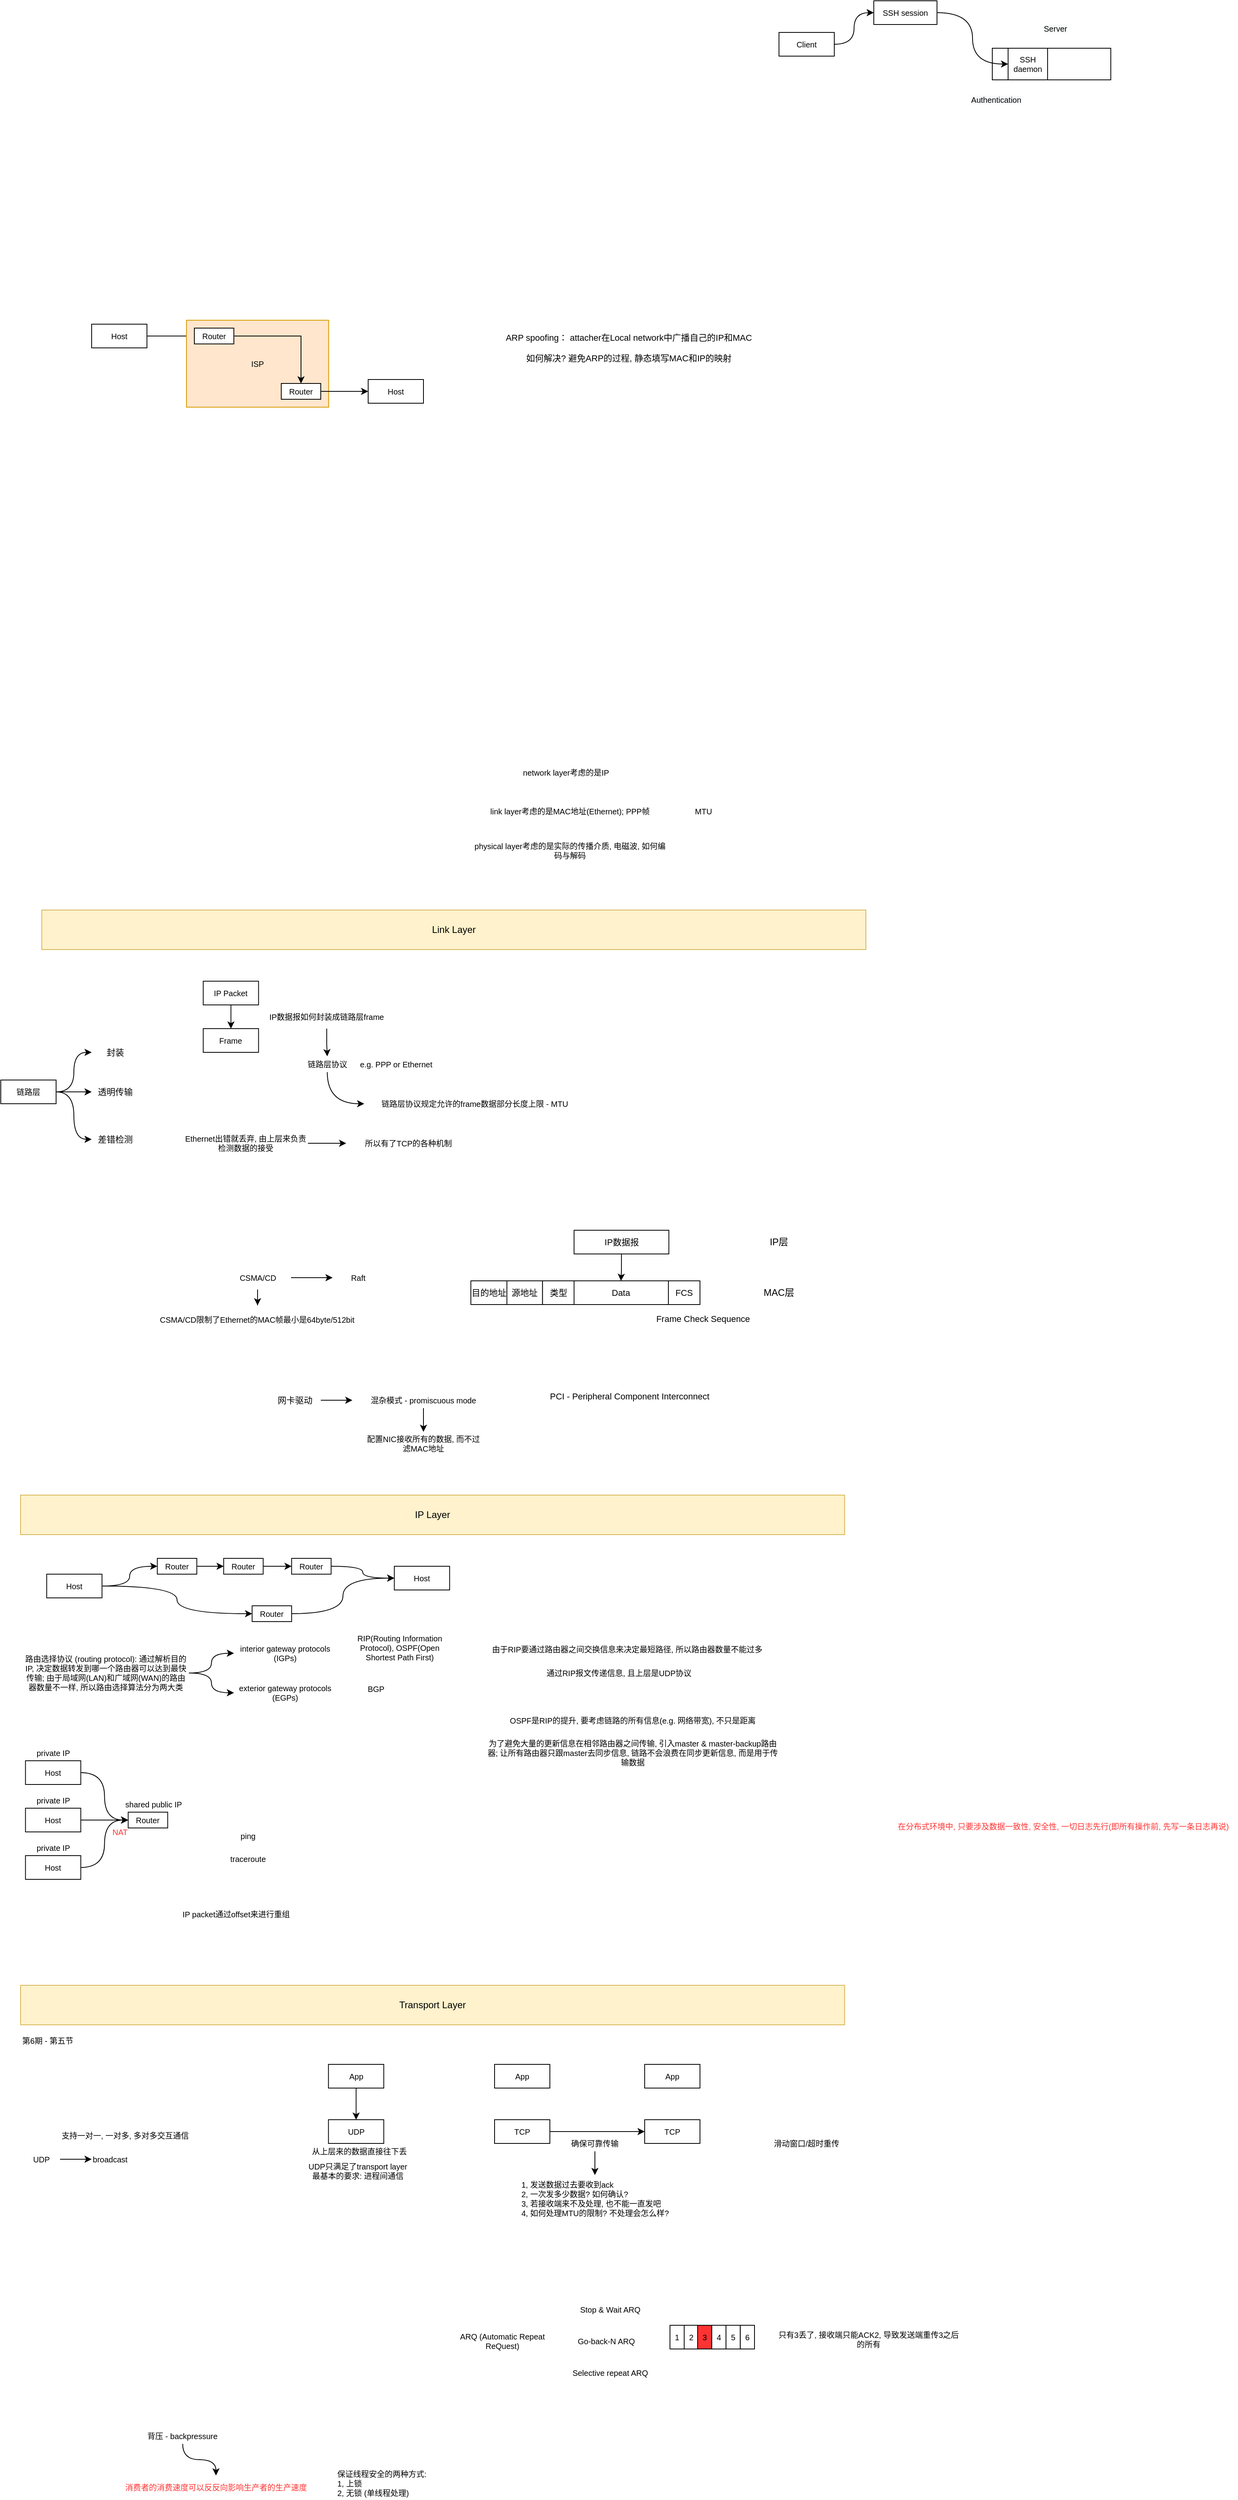 <mxfile version="21.6.6" type="github">
  <diagram id="lOl-ZhYQnWzm9-qVgaAJ" name="Page-1">
    <mxGraphModel dx="925" dy="494" grid="1" gridSize="10" guides="1" tooltips="1" connect="1" arrows="1" fold="1" page="1" pageScale="1" pageWidth="827" pageHeight="1169" math="0" shadow="0">
      <root>
        <mxCell id="0" />
        <mxCell id="1" parent="0" />
        <mxCell id="wnXFvV-Xrk-nOBf85rZt-2" value="" style="rounded=0;whiteSpace=wrap;html=1;fontSize=10;" parent="1" vertex="1">
          <mxGeometry x="1310" y="150" width="150" height="40" as="geometry" />
        </mxCell>
        <mxCell id="wnXFvV-Xrk-nOBf85rZt-6" value="SSH daemon" style="rounded=0;whiteSpace=wrap;html=1;fontSize=10;" parent="1" vertex="1">
          <mxGeometry x="1330" y="150" width="50" height="40" as="geometry" />
        </mxCell>
        <mxCell id="wnXFvV-Xrk-nOBf85rZt-5" style="edgeStyle=orthogonalEdgeStyle;curved=1;rounded=0;orthogonalLoop=1;jettySize=auto;html=1;entryX=0;entryY=0.5;entryDx=0;entryDy=0;fontSize=10;" parent="1" source="wnXFvV-Xrk-nOBf85rZt-1" target="wnXFvV-Xrk-nOBf85rZt-6" edge="1">
          <mxGeometry relative="1" as="geometry" />
        </mxCell>
        <mxCell id="wnXFvV-Xrk-nOBf85rZt-1" value="SSH session" style="rounded=0;whiteSpace=wrap;html=1;fontSize=10;" parent="1" vertex="1">
          <mxGeometry x="1160" y="90" width="80" height="30" as="geometry" />
        </mxCell>
        <mxCell id="wnXFvV-Xrk-nOBf85rZt-4" style="edgeStyle=orthogonalEdgeStyle;rounded=0;orthogonalLoop=1;jettySize=auto;html=1;entryX=0;entryY=0.5;entryDx=0;entryDy=0;curved=1;fontSize=10;" parent="1" source="wnXFvV-Xrk-nOBf85rZt-3" target="wnXFvV-Xrk-nOBf85rZt-1" edge="1">
          <mxGeometry relative="1" as="geometry" />
        </mxCell>
        <mxCell id="wnXFvV-Xrk-nOBf85rZt-3" value="Client" style="rounded=0;whiteSpace=wrap;html=1;fontSize=10;" parent="1" vertex="1">
          <mxGeometry x="1040" y="130" width="70" height="30" as="geometry" />
        </mxCell>
        <mxCell id="wnXFvV-Xrk-nOBf85rZt-7" value="&lt;meta charset=&quot;utf-8&quot; style=&quot;font-size: 10px;&quot;&gt;&lt;span style=&quot;color: rgb(0, 0, 0); font-family: Helvetica; font-size: 10px; font-style: normal; font-variant-ligatures: normal; font-variant-caps: normal; font-weight: 400; letter-spacing: normal; orphans: 2; text-align: center; text-indent: 0px; text-transform: none; widows: 2; word-spacing: 0px; -webkit-text-stroke-width: 0px; background-color: rgb(248, 249, 250); text-decoration-thickness: initial; text-decoration-style: initial; text-decoration-color: initial; float: none; display: inline !important;&quot;&gt;Server&lt;/span&gt;" style="text;html=1;strokeColor=none;fillColor=none;align=center;verticalAlign=middle;whiteSpace=wrap;rounded=0;fontSize=10;" parent="1" vertex="1">
          <mxGeometry x="1360" y="110" width="60" height="30" as="geometry" />
        </mxCell>
        <mxCell id="wnXFvV-Xrk-nOBf85rZt-10" value="&lt;span style=&quot;color: rgb(0, 0, 0); font-family: Helvetica; font-size: 10px; font-style: normal; font-variant-ligatures: normal; font-variant-caps: normal; font-weight: 400; letter-spacing: normal; orphans: 2; text-align: center; text-indent: 0px; text-transform: none; widows: 2; word-spacing: 0px; -webkit-text-stroke-width: 0px; background-color: rgb(248, 249, 250); text-decoration-thickness: initial; text-decoration-style: initial; text-decoration-color: initial; float: none; display: inline !important;&quot;&gt;Authentication&lt;/span&gt;" style="text;html=1;strokeColor=none;fillColor=none;align=center;verticalAlign=middle;whiteSpace=wrap;rounded=0;fontSize=10;" parent="1" vertex="1">
          <mxGeometry x="1260" y="200" width="110" height="30" as="geometry" />
        </mxCell>
        <mxCell id="41zxChAVSLW4Dl63zJSh-7" style="edgeStyle=orthogonalEdgeStyle;rounded=0;orthogonalLoop=1;jettySize=auto;html=1;entryX=0;entryY=0.5;entryDx=0;entryDy=0;" parent="1" source="41zxChAVSLW4Dl63zJSh-1" target="41zxChAVSLW4Dl63zJSh-3" edge="1">
          <mxGeometry relative="1" as="geometry" />
        </mxCell>
        <mxCell id="41zxChAVSLW4Dl63zJSh-1" value="Host" style="rounded=0;whiteSpace=wrap;html=1;fontSize=10;" parent="1" vertex="1">
          <mxGeometry x="170" y="499" width="70" height="30" as="geometry" />
        </mxCell>
        <mxCell id="41zxChAVSLW4Dl63zJSh-2" value="ISP" style="rounded=0;whiteSpace=wrap;html=1;fontSize=10;fillColor=#ffe6cc;strokeColor=#d79b00;" parent="1" vertex="1">
          <mxGeometry x="290" y="494" width="180" height="110" as="geometry" />
        </mxCell>
        <mxCell id="41zxChAVSLW4Dl63zJSh-6" style="edgeStyle=orthogonalEdgeStyle;rounded=0;orthogonalLoop=1;jettySize=auto;html=1;entryX=0.5;entryY=0;entryDx=0;entryDy=0;" parent="1" source="41zxChAVSLW4Dl63zJSh-3" target="41zxChAVSLW4Dl63zJSh-4" edge="1">
          <mxGeometry relative="1" as="geometry" />
        </mxCell>
        <mxCell id="41zxChAVSLW4Dl63zJSh-3" value="Router" style="rounded=0;whiteSpace=wrap;html=1;fontSize=10;" parent="1" vertex="1">
          <mxGeometry x="300" y="504" width="50" height="20" as="geometry" />
        </mxCell>
        <mxCell id="41zxChAVSLW4Dl63zJSh-10" value="" style="edgeStyle=orthogonalEdgeStyle;rounded=0;orthogonalLoop=1;jettySize=auto;html=1;" parent="1" source="41zxChAVSLW4Dl63zJSh-4" target="41zxChAVSLW4Dl63zJSh-8" edge="1">
          <mxGeometry relative="1" as="geometry" />
        </mxCell>
        <mxCell id="41zxChAVSLW4Dl63zJSh-4" value="Router" style="rounded=0;whiteSpace=wrap;html=1;fontSize=10;" parent="1" vertex="1">
          <mxGeometry x="410" y="574" width="50" height="20" as="geometry" />
        </mxCell>
        <mxCell id="41zxChAVSLW4Dl63zJSh-8" value="Host" style="rounded=0;whiteSpace=wrap;html=1;fontSize=10;" parent="1" vertex="1">
          <mxGeometry x="520" y="569" width="70" height="30" as="geometry" />
        </mxCell>
        <mxCell id="EXS46r-TFBb_ld1rwyYY-8" value="" style="edgeStyle=orthogonalEdgeStyle;rounded=0;orthogonalLoop=1;jettySize=auto;html=1;" parent="1" source="EXS46r-TFBb_ld1rwyYY-1" target="EXS46r-TFBb_ld1rwyYY-2" edge="1">
          <mxGeometry relative="1" as="geometry" />
        </mxCell>
        <mxCell id="EXS46r-TFBb_ld1rwyYY-1" value="IP Packet" style="rounded=0;whiteSpace=wrap;html=1;fontSize=10;" parent="1" vertex="1">
          <mxGeometry x="311.25" y="1330" width="70" height="30" as="geometry" />
        </mxCell>
        <mxCell id="EXS46r-TFBb_ld1rwyYY-2" value="Frame" style="rounded=0;whiteSpace=wrap;html=1;fontSize=10;" parent="1" vertex="1">
          <mxGeometry x="311.25" y="1390" width="70" height="30" as="geometry" />
        </mxCell>
        <mxCell id="EXS46r-TFBb_ld1rwyYY-5" value="" style="edgeStyle=orthogonalEdgeStyle;rounded=0;orthogonalLoop=1;jettySize=auto;html=1;" parent="1" source="EXS46r-TFBb_ld1rwyYY-3" target="EXS46r-TFBb_ld1rwyYY-4" edge="1">
          <mxGeometry relative="1" as="geometry" />
        </mxCell>
        <mxCell id="EXS46r-TFBb_ld1rwyYY-3" value="IP数据报如何封装成链路层frame" style="text;html=1;strokeColor=none;fillColor=none;align=center;verticalAlign=middle;whiteSpace=wrap;rounded=0;fontSize=10;fontFamily=Helvetica;fontColor=default;" parent="1" vertex="1">
          <mxGeometry x="381.25" y="1360" width="172.5" height="30" as="geometry" />
        </mxCell>
        <mxCell id="EXS46r-TFBb_ld1rwyYY-20" style="edgeStyle=orthogonalEdgeStyle;rounded=0;orthogonalLoop=1;jettySize=auto;html=1;entryX=0;entryY=0.5;entryDx=0;entryDy=0;curved=1;" parent="1" source="EXS46r-TFBb_ld1rwyYY-4" target="EXS46r-TFBb_ld1rwyYY-18" edge="1">
          <mxGeometry relative="1" as="geometry" />
        </mxCell>
        <mxCell id="EXS46r-TFBb_ld1rwyYY-4" value="链路层协议" style="text;html=1;strokeColor=none;fillColor=none;align=center;verticalAlign=middle;whiteSpace=wrap;rounded=0;fontSize=10;fontFamily=Helvetica;fontColor=default;" parent="1" vertex="1">
          <mxGeometry x="414" y="1425" width="108.5" height="20" as="geometry" />
        </mxCell>
        <mxCell id="EXS46r-TFBb_ld1rwyYY-6" value="e.g. PPP or Ethernet" style="text;html=1;strokeColor=none;fillColor=none;align=center;verticalAlign=middle;whiteSpace=wrap;rounded=0;fontSize=10;fontFamily=Helvetica;fontColor=default;" parent="1" vertex="1">
          <mxGeometry x="505.63" y="1420" width="98.75" height="30" as="geometry" />
        </mxCell>
        <mxCell id="EXS46r-TFBb_ld1rwyYY-17" value="" style="edgeStyle=orthogonalEdgeStyle;rounded=0;orthogonalLoop=1;jettySize=auto;html=1;" parent="1" source="EXS46r-TFBb_ld1rwyYY-14" target="EXS46r-TFBb_ld1rwyYY-16" edge="1">
          <mxGeometry relative="1" as="geometry" />
        </mxCell>
        <mxCell id="EXS46r-TFBb_ld1rwyYY-14" value="Ethernet出错就丢弃, 由上层来负责检测数据的接受" style="text;html=1;strokeColor=none;fillColor=none;align=center;verticalAlign=middle;whiteSpace=wrap;rounded=0;fontSize=10;fontFamily=Helvetica;fontColor=default;" parent="1" vertex="1">
          <mxGeometry x="286.06" y="1515" width="157.75" height="40" as="geometry" />
        </mxCell>
        <mxCell id="EXS46r-TFBb_ld1rwyYY-16" value="所以有了TCP的各种机制" style="text;html=1;strokeColor=none;fillColor=none;align=center;verticalAlign=middle;whiteSpace=wrap;rounded=0;fontSize=10;fontFamily=Helvetica;fontColor=default;" parent="1" vertex="1">
          <mxGeometry x="492.18" y="1515" width="157.75" height="40" as="geometry" />
        </mxCell>
        <mxCell id="EXS46r-TFBb_ld1rwyYY-18" value="链路层协议规定允许的frame数据部分长度上限 - MTU" style="text;html=1;strokeColor=none;fillColor=none;align=center;verticalAlign=middle;whiteSpace=wrap;rounded=0;fontSize=10;fontFamily=Helvetica;fontColor=default;" parent="1" vertex="1">
          <mxGeometry x="515" y="1470" width="280" height="30" as="geometry" />
        </mxCell>
        <mxCell id="EXS46r-TFBb_ld1rwyYY-23" value="" style="edgeStyle=orthogonalEdgeStyle;shape=connector;curved=1;rounded=0;orthogonalLoop=1;jettySize=auto;html=1;labelBackgroundColor=default;strokeColor=default;fontFamily=Helvetica;fontSize=11;fontColor=default;endArrow=classic;" parent="1" source="EXS46r-TFBb_ld1rwyYY-21" target="EXS46r-TFBb_ld1rwyYY-22" edge="1">
          <mxGeometry relative="1" as="geometry" />
        </mxCell>
        <mxCell id="fwzLU5tfzJNoqCdMov-6-9" style="edgeStyle=orthogonalEdgeStyle;rounded=0;orthogonalLoop=1;jettySize=auto;html=1;" parent="1" source="EXS46r-TFBb_ld1rwyYY-21" target="fwzLU5tfzJNoqCdMov-6-8" edge="1">
          <mxGeometry relative="1" as="geometry" />
        </mxCell>
        <mxCell id="EXS46r-TFBb_ld1rwyYY-21" value="CSMA/CD" style="text;html=1;strokeColor=none;fillColor=none;align=center;verticalAlign=middle;whiteSpace=wrap;rounded=0;fontSize=10;fontFamily=Helvetica;fontColor=default;" parent="1" vertex="1">
          <mxGeometry x="337.62" y="1690" width="84.75" height="30" as="geometry" />
        </mxCell>
        <mxCell id="EXS46r-TFBb_ld1rwyYY-22" value="Raft" style="text;html=1;strokeColor=none;fillColor=none;align=center;verticalAlign=middle;whiteSpace=wrap;rounded=0;fontSize=10;fontFamily=Helvetica;fontColor=default;" parent="1" vertex="1">
          <mxGeometry x="475" y="1690" width="64.75" height="30" as="geometry" />
        </mxCell>
        <mxCell id="fwzLU5tfzJNoqCdMov-6-7" style="edgeStyle=orthogonalEdgeStyle;rounded=0;orthogonalLoop=1;jettySize=auto;html=1;" parent="1" source="EXS46r-TFBb_ld1rwyYY-24" target="EXS46r-TFBb_ld1rwyYY-25" edge="1">
          <mxGeometry relative="1" as="geometry" />
        </mxCell>
        <mxCell id="EXS46r-TFBb_ld1rwyYY-24" value="网卡驱动" style="text;html=1;strokeColor=none;fillColor=none;align=center;verticalAlign=middle;whiteSpace=wrap;rounded=0;fontSize=11;fontFamily=Helvetica;fontColor=default;" parent="1" vertex="1">
          <mxGeometry x="395" y="1850" width="65" height="20" as="geometry" />
        </mxCell>
        <mxCell id="EXS46r-TFBb_ld1rwyYY-27" style="edgeStyle=orthogonalEdgeStyle;shape=connector;curved=1;rounded=0;orthogonalLoop=1;jettySize=auto;html=1;entryX=0.5;entryY=0;entryDx=0;entryDy=0;labelBackgroundColor=default;strokeColor=default;fontFamily=Helvetica;fontSize=11;fontColor=default;endArrow=classic;" parent="1" source="EXS46r-TFBb_ld1rwyYY-25" target="EXS46r-TFBb_ld1rwyYY-26" edge="1">
          <mxGeometry relative="1" as="geometry" />
        </mxCell>
        <mxCell id="EXS46r-TFBb_ld1rwyYY-25" value="混杂模式 - promiscuous mode" style="text;html=1;strokeColor=none;fillColor=none;align=center;verticalAlign=middle;whiteSpace=wrap;rounded=0;fontSize=10;fontFamily=Helvetica;fontColor=default;" parent="1" vertex="1">
          <mxGeometry x="500" y="1850" width="180" height="20" as="geometry" />
        </mxCell>
        <mxCell id="EXS46r-TFBb_ld1rwyYY-26" value="配置NIC接收所有的数据, 而不过滤MAC地址" style="text;html=1;strokeColor=none;fillColor=none;align=center;verticalAlign=middle;whiteSpace=wrap;rounded=0;fontSize=10;fontFamily=Helvetica;fontColor=default;" parent="1" vertex="1">
          <mxGeometry x="515" y="1900" width="150" height="30" as="geometry" />
        </mxCell>
        <mxCell id="EXS46r-TFBb_ld1rwyYY-34" style="edgeStyle=orthogonalEdgeStyle;shape=connector;curved=1;rounded=0;orthogonalLoop=1;jettySize=auto;html=1;entryX=0;entryY=0.5;entryDx=0;entryDy=0;labelBackgroundColor=default;strokeColor=default;fontFamily=Helvetica;fontSize=11;fontColor=default;endArrow=classic;" parent="1" source="EXS46r-TFBb_ld1rwyYY-28" target="EXS46r-TFBb_ld1rwyYY-29" edge="1">
          <mxGeometry relative="1" as="geometry" />
        </mxCell>
        <mxCell id="EXS46r-TFBb_ld1rwyYY-35" style="edgeStyle=orthogonalEdgeStyle;shape=connector;curved=1;rounded=0;orthogonalLoop=1;jettySize=auto;html=1;entryX=0;entryY=0.5;entryDx=0;entryDy=0;labelBackgroundColor=default;strokeColor=default;fontFamily=Helvetica;fontSize=11;fontColor=default;endArrow=classic;" parent="1" source="EXS46r-TFBb_ld1rwyYY-28" target="EXS46r-TFBb_ld1rwyYY-30" edge="1">
          <mxGeometry relative="1" as="geometry" />
        </mxCell>
        <mxCell id="EXS46r-TFBb_ld1rwyYY-36" style="edgeStyle=orthogonalEdgeStyle;shape=connector;curved=1;rounded=0;orthogonalLoop=1;jettySize=auto;html=1;entryX=0;entryY=0.5;entryDx=0;entryDy=0;labelBackgroundColor=default;strokeColor=default;fontFamily=Helvetica;fontSize=11;fontColor=default;endArrow=classic;" parent="1" source="EXS46r-TFBb_ld1rwyYY-28" target="EXS46r-TFBb_ld1rwyYY-31" edge="1">
          <mxGeometry relative="1" as="geometry" />
        </mxCell>
        <mxCell id="EXS46r-TFBb_ld1rwyYY-28" value="链路层" style="rounded=0;whiteSpace=wrap;html=1;fontSize=10;" parent="1" vertex="1">
          <mxGeometry x="55" y="1455" width="70" height="30" as="geometry" />
        </mxCell>
        <mxCell id="EXS46r-TFBb_ld1rwyYY-29" value="封装" style="text;html=1;strokeColor=none;fillColor=none;align=center;verticalAlign=middle;whiteSpace=wrap;rounded=0;fontSize=11;fontFamily=Helvetica;fontColor=default;" parent="1" vertex="1">
          <mxGeometry x="170" y="1405" width="60" height="30" as="geometry" />
        </mxCell>
        <mxCell id="EXS46r-TFBb_ld1rwyYY-30" value="透明传输" style="text;html=1;strokeColor=none;fillColor=none;align=center;verticalAlign=middle;whiteSpace=wrap;rounded=0;fontSize=11;fontFamily=Helvetica;fontColor=default;" parent="1" vertex="1">
          <mxGeometry x="170" y="1455" width="60" height="30" as="geometry" />
        </mxCell>
        <mxCell id="EXS46r-TFBb_ld1rwyYY-31" value="差错检测" style="text;html=1;strokeColor=none;fillColor=none;align=center;verticalAlign=middle;whiteSpace=wrap;rounded=0;fontSize=11;fontFamily=Helvetica;fontColor=default;" parent="1" vertex="1">
          <mxGeometry x="170" y="1515" width="60" height="30" as="geometry" />
        </mxCell>
        <mxCell id="fIlDX3s8ZMgqm2_ezZD7-1" value="ARP spoofing： attacher在Local network中广播自己的IP和MAC&lt;br style=&quot;font-size: 11px;&quot;&gt;&lt;br style=&quot;font-size: 11px;&quot;&gt;如何解决? 避免ARP的过程, 静态填写MAC和IP的映射" style="text;html=1;strokeColor=none;fillColor=none;align=center;verticalAlign=middle;whiteSpace=wrap;rounded=0;fontSize=11;" parent="1" vertex="1">
          <mxGeometry x="690" y="499" width="320" height="60" as="geometry" />
        </mxCell>
        <mxCell id="fwzLU5tfzJNoqCdMov-6-2" value="physical layer考虑的是实际的传播介质, 电磁波, 如何编码与解码" style="text;html=1;strokeColor=none;fillColor=none;align=center;verticalAlign=middle;whiteSpace=wrap;rounded=0;fontSize=10;fontFamily=Helvetica;fontColor=default;" parent="1" vertex="1">
          <mxGeometry x="650" y="1150" width="251.25" height="30" as="geometry" />
        </mxCell>
        <mxCell id="fwzLU5tfzJNoqCdMov-6-3" value="link layer考虑的是MAC地址(Ethernet); PPP帧" style="text;html=1;strokeColor=none;fillColor=none;align=center;verticalAlign=middle;whiteSpace=wrap;rounded=0;fontSize=10;fontFamily=Helvetica;fontColor=default;" parent="1" vertex="1">
          <mxGeometry x="662.96" y="1100" width="225.32" height="30" as="geometry" />
        </mxCell>
        <mxCell id="fwzLU5tfzJNoqCdMov-6-5" value="network layer考虑的是IP" style="text;html=1;strokeColor=none;fillColor=none;align=center;verticalAlign=middle;whiteSpace=wrap;rounded=0;fontSize=10;fontFamily=Helvetica;fontColor=default;" parent="1" vertex="1">
          <mxGeometry x="669.46" y="1050" width="203" height="31" as="geometry" />
        </mxCell>
        <mxCell id="fwzLU5tfzJNoqCdMov-6-6" value="MTU" style="text;html=1;strokeColor=none;fillColor=none;align=center;verticalAlign=middle;whiteSpace=wrap;rounded=0;fontSize=10;fontFamily=Helvetica;fontColor=default;" parent="1" vertex="1">
          <mxGeometry x="922.96" y="1105" width="43" height="20" as="geometry" />
        </mxCell>
        <mxCell id="fwzLU5tfzJNoqCdMov-6-8" value="CSMA/CD限制了Ethernet的MAC帧最小是64byte/512bit" style="text;html=1;strokeColor=none;fillColor=none;align=center;verticalAlign=middle;whiteSpace=wrap;rounded=0;fontSize=10;fontFamily=Helvetica;fontColor=default;" parent="1" vertex="1">
          <mxGeometry x="246.31" y="1740" width="267.38" height="36" as="geometry" />
        </mxCell>
        <mxCell id="fwzLU5tfzJNoqCdMov-6-10" value="Data" style="rounded=0;whiteSpace=wrap;html=1;fontSize=11;" parent="1" vertex="1">
          <mxGeometry x="780" y="1709" width="120" height="30" as="geometry" />
        </mxCell>
        <mxCell id="fwzLU5tfzJNoqCdMov-6-11" value="FCS" style="rounded=0;whiteSpace=wrap;html=1;fontSize=11;" parent="1" vertex="1">
          <mxGeometry x="900" y="1709" width="40" height="30" as="geometry" />
        </mxCell>
        <mxCell id="fwzLU5tfzJNoqCdMov-6-12" value="Frame Check Sequence" style="text;html=1;strokeColor=none;fillColor=none;align=center;verticalAlign=middle;whiteSpace=wrap;rounded=0;fontSize=11;" parent="1" vertex="1">
          <mxGeometry x="874.96" y="1749" width="138" height="16" as="geometry" />
        </mxCell>
        <mxCell id="fwzLU5tfzJNoqCdMov-6-13" value="类型" style="rounded=0;whiteSpace=wrap;html=1;fontSize=11;" parent="1" vertex="1">
          <mxGeometry x="740.62" y="1709" width="40" height="30" as="geometry" />
        </mxCell>
        <mxCell id="fwzLU5tfzJNoqCdMov-6-14" value="源地址" style="rounded=0;whiteSpace=wrap;html=1;fontSize=11;" parent="1" vertex="1">
          <mxGeometry x="695" y="1709" width="45.62" height="30" as="geometry" />
        </mxCell>
        <mxCell id="fwzLU5tfzJNoqCdMov-6-15" value="目的地址" style="rounded=0;whiteSpace=wrap;html=1;fontSize=11;" parent="1" vertex="1">
          <mxGeometry x="650" y="1709" width="45.62" height="30" as="geometry" />
        </mxCell>
        <mxCell id="fwzLU5tfzJNoqCdMov-6-18" style="edgeStyle=orthogonalEdgeStyle;rounded=0;orthogonalLoop=1;jettySize=auto;html=1;entryX=0.5;entryY=0;entryDx=0;entryDy=0;" parent="1" source="fwzLU5tfzJNoqCdMov-6-16" target="fwzLU5tfzJNoqCdMov-6-10" edge="1">
          <mxGeometry relative="1" as="geometry" />
        </mxCell>
        <mxCell id="fwzLU5tfzJNoqCdMov-6-16" value="IP数据报" style="rounded=0;whiteSpace=wrap;html=1;fontSize=11;" parent="1" vertex="1">
          <mxGeometry x="780.62" y="1645" width="120" height="30" as="geometry" />
        </mxCell>
        <mxCell id="fwzLU5tfzJNoqCdMov-6-19" value="PCI -&amp;nbsp;Peripheral Component Interconnect" style="text;html=1;strokeColor=none;fillColor=none;align=center;verticalAlign=middle;whiteSpace=wrap;rounded=0;fontSize=11;" parent="1" vertex="1">
          <mxGeometry x="735.96" y="1840" width="230" height="30" as="geometry" />
        </mxCell>
        <mxCell id="8vFRCrGOn13d0V4kRPDf-1" value="MAC层" style="text;html=1;strokeColor=none;fillColor=none;align=center;verticalAlign=middle;whiteSpace=wrap;rounded=0;" parent="1" vertex="1">
          <mxGeometry x="1010" y="1709" width="60" height="30" as="geometry" />
        </mxCell>
        <mxCell id="8vFRCrGOn13d0V4kRPDf-2" value="IP层" style="text;html=1;strokeColor=none;fillColor=none;align=center;verticalAlign=middle;whiteSpace=wrap;rounded=0;" parent="1" vertex="1">
          <mxGeometry x="1010" y="1645" width="60" height="30" as="geometry" />
        </mxCell>
        <mxCell id="8vFRCrGOn13d0V4kRPDf-3" value="Link Layer" style="rounded=0;whiteSpace=wrap;html=1;fillColor=#fff2cc;strokeColor=#d6b656;" parent="1" vertex="1">
          <mxGeometry x="106.88" y="1240" width="1043.12" height="50" as="geometry" />
        </mxCell>
        <mxCell id="8vFRCrGOn13d0V4kRPDf-4" value="IP Layer" style="rounded=0;whiteSpace=wrap;html=1;fillColor=#fff2cc;strokeColor=#d6b656;" parent="1" vertex="1">
          <mxGeometry x="80" y="1980" width="1043.12" height="50" as="geometry" />
        </mxCell>
        <mxCell id="8vFRCrGOn13d0V4kRPDf-5" value="" style="edgeStyle=orthogonalEdgeStyle;rounded=0;orthogonalLoop=1;jettySize=auto;html=1;" parent="1" source="8vFRCrGOn13d0V4kRPDf-6" target="8vFRCrGOn13d0V4kRPDf-8" edge="1">
          <mxGeometry relative="1" as="geometry" />
        </mxCell>
        <mxCell id="8vFRCrGOn13d0V4kRPDf-6" value="Router" style="rounded=0;whiteSpace=wrap;html=1;fontSize=10;" parent="1" vertex="1">
          <mxGeometry x="253.12" y="2060" width="50" height="20" as="geometry" />
        </mxCell>
        <mxCell id="8vFRCrGOn13d0V4kRPDf-7" value="" style="edgeStyle=orthogonalEdgeStyle;rounded=0;orthogonalLoop=1;jettySize=auto;html=1;" parent="1" source="8vFRCrGOn13d0V4kRPDf-8" target="8vFRCrGOn13d0V4kRPDf-10" edge="1">
          <mxGeometry relative="1" as="geometry" />
        </mxCell>
        <mxCell id="8vFRCrGOn13d0V4kRPDf-8" value="Router" style="rounded=0;whiteSpace=wrap;html=1;fontSize=10;" parent="1" vertex="1">
          <mxGeometry x="337.12" y="2060" width="50" height="20" as="geometry" />
        </mxCell>
        <mxCell id="8vFRCrGOn13d0V4kRPDf-9" style="edgeStyle=orthogonalEdgeStyle;shape=connector;curved=1;rounded=0;orthogonalLoop=1;jettySize=auto;html=1;entryX=0;entryY=0.5;entryDx=0;entryDy=0;labelBackgroundColor=default;strokeColor=default;fontFamily=Helvetica;fontSize=11;fontColor=default;endArrow=classic;" parent="1" source="8vFRCrGOn13d0V4kRPDf-10" target="8vFRCrGOn13d0V4kRPDf-16" edge="1">
          <mxGeometry relative="1" as="geometry" />
        </mxCell>
        <mxCell id="8vFRCrGOn13d0V4kRPDf-10" value="Router" style="rounded=0;whiteSpace=wrap;html=1;fontSize=10;" parent="1" vertex="1">
          <mxGeometry x="423.12" y="2060" width="50" height="20" as="geometry" />
        </mxCell>
        <mxCell id="8vFRCrGOn13d0V4kRPDf-11" style="edgeStyle=orthogonalEdgeStyle;rounded=0;orthogonalLoop=1;jettySize=auto;html=1;entryX=0;entryY=0.5;entryDx=0;entryDy=0;curved=1;" parent="1" source="8vFRCrGOn13d0V4kRPDf-12" target="8vFRCrGOn13d0V4kRPDf-16" edge="1">
          <mxGeometry relative="1" as="geometry" />
        </mxCell>
        <mxCell id="8vFRCrGOn13d0V4kRPDf-12" value="Router" style="rounded=0;whiteSpace=wrap;html=1;fontSize=10;" parent="1" vertex="1">
          <mxGeometry x="373.12" y="2120" width="50" height="20" as="geometry" />
        </mxCell>
        <mxCell id="8vFRCrGOn13d0V4kRPDf-13" style="edgeStyle=orthogonalEdgeStyle;rounded=0;orthogonalLoop=1;jettySize=auto;html=1;entryX=0;entryY=0.5;entryDx=0;entryDy=0;curved=1;" parent="1" source="8vFRCrGOn13d0V4kRPDf-15" target="8vFRCrGOn13d0V4kRPDf-12" edge="1">
          <mxGeometry relative="1" as="geometry" />
        </mxCell>
        <mxCell id="8vFRCrGOn13d0V4kRPDf-14" style="edgeStyle=orthogonalEdgeStyle;rounded=0;orthogonalLoop=1;jettySize=auto;html=1;entryX=0;entryY=0.5;entryDx=0;entryDy=0;curved=1;" parent="1" source="8vFRCrGOn13d0V4kRPDf-15" target="8vFRCrGOn13d0V4kRPDf-6" edge="1">
          <mxGeometry relative="1" as="geometry" />
        </mxCell>
        <mxCell id="8vFRCrGOn13d0V4kRPDf-15" value="Host" style="rounded=0;whiteSpace=wrap;html=1;fontSize=10;" parent="1" vertex="1">
          <mxGeometry x="113.12" y="2080" width="70" height="30" as="geometry" />
        </mxCell>
        <mxCell id="8vFRCrGOn13d0V4kRPDf-16" value="Host" style="rounded=0;whiteSpace=wrap;html=1;fontSize=10;" parent="1" vertex="1">
          <mxGeometry x="553.12" y="2070" width="70" height="30" as="geometry" />
        </mxCell>
        <mxCell id="8vFRCrGOn13d0V4kRPDf-17" style="edgeStyle=orthogonalEdgeStyle;shape=connector;curved=1;rounded=0;orthogonalLoop=1;jettySize=auto;html=1;entryX=0;entryY=0.5;entryDx=0;entryDy=0;labelBackgroundColor=default;strokeColor=default;fontFamily=Helvetica;fontSize=11;fontColor=default;endArrow=classic;" parent="1" source="8vFRCrGOn13d0V4kRPDf-19" target="8vFRCrGOn13d0V4kRPDf-20" edge="1">
          <mxGeometry relative="1" as="geometry" />
        </mxCell>
        <mxCell id="8vFRCrGOn13d0V4kRPDf-18" style="edgeStyle=orthogonalEdgeStyle;shape=connector;curved=1;rounded=0;orthogonalLoop=1;jettySize=auto;html=1;labelBackgroundColor=default;strokeColor=default;fontFamily=Helvetica;fontSize=11;fontColor=default;endArrow=classic;" parent="1" source="8vFRCrGOn13d0V4kRPDf-19" target="8vFRCrGOn13d0V4kRPDf-21" edge="1">
          <mxGeometry relative="1" as="geometry" />
        </mxCell>
        <mxCell id="8vFRCrGOn13d0V4kRPDf-19" value="路由选择协议 (routing protocol): 通过解析目的IP, 决定数据转发到哪一个路由器可以达到最快传输; 由于局域网(LAN)和广域网(WAN)的路由器数量不一样, 所以路由选择算法分为两大类" style="text;html=1;strokeColor=none;fillColor=none;align=center;verticalAlign=middle;whiteSpace=wrap;rounded=0;fontSize=10;fontFamily=Helvetica;fontColor=default;" parent="1" vertex="1">
          <mxGeometry x="83.12" y="2175" width="210" height="60" as="geometry" />
        </mxCell>
        <mxCell id="8vFRCrGOn13d0V4kRPDf-20" value="interior gateway protocols (IGPs)" style="text;html=1;strokeColor=none;fillColor=none;align=center;verticalAlign=middle;whiteSpace=wrap;rounded=0;fontSize=10;fontFamily=Helvetica;fontColor=default;" parent="1" vertex="1">
          <mxGeometry x="350.12" y="2170" width="130" height="20" as="geometry" />
        </mxCell>
        <mxCell id="8vFRCrGOn13d0V4kRPDf-21" value="exterior gateway protocols (EGPs)" style="text;html=1;strokeColor=none;fillColor=none;align=center;verticalAlign=middle;whiteSpace=wrap;rounded=0;fontSize=10;fontFamily=Helvetica;fontColor=default;" parent="1" vertex="1">
          <mxGeometry x="350.12" y="2220" width="130" height="20" as="geometry" />
        </mxCell>
        <mxCell id="8vFRCrGOn13d0V4kRPDf-22" value="RIP(Routing Information Protocol), OSPF(Open Shortest Path First)" style="text;html=1;strokeColor=none;fillColor=none;align=center;verticalAlign=middle;whiteSpace=wrap;rounded=0;fontSize=10;fontFamily=Helvetica;fontColor=default;" parent="1" vertex="1">
          <mxGeometry x="490.12" y="2155" width="139.88" height="35" as="geometry" />
        </mxCell>
        <mxCell id="8vFRCrGOn13d0V4kRPDf-23" value="BGP" style="text;html=1;strokeColor=none;fillColor=none;align=center;verticalAlign=middle;whiteSpace=wrap;rounded=0;fontSize=10;fontFamily=Helvetica;fontColor=default;" parent="1" vertex="1">
          <mxGeometry x="500.12" y="2215" width="60" height="20" as="geometry" />
        </mxCell>
        <mxCell id="8vFRCrGOn13d0V4kRPDf-24" style="edgeStyle=orthogonalEdgeStyle;shape=connector;curved=1;rounded=0;orthogonalLoop=1;jettySize=auto;html=1;entryX=0;entryY=0.5;entryDx=0;entryDy=0;labelBackgroundColor=default;strokeColor=default;fontFamily=Helvetica;fontSize=11;fontColor=default;endArrow=classic;" parent="1" source="8vFRCrGOn13d0V4kRPDf-25" target="8vFRCrGOn13d0V4kRPDf-30" edge="1">
          <mxGeometry relative="1" as="geometry" />
        </mxCell>
        <mxCell id="8vFRCrGOn13d0V4kRPDf-25" value="Host" style="rounded=0;whiteSpace=wrap;html=1;fontSize=10;" parent="1" vertex="1">
          <mxGeometry x="86.25" y="2316" width="70" height="30" as="geometry" />
        </mxCell>
        <mxCell id="8vFRCrGOn13d0V4kRPDf-26" style="edgeStyle=orthogonalEdgeStyle;shape=connector;curved=1;rounded=0;orthogonalLoop=1;jettySize=auto;html=1;entryX=0;entryY=0.5;entryDx=0;entryDy=0;labelBackgroundColor=default;strokeColor=default;fontFamily=Helvetica;fontSize=11;fontColor=default;endArrow=classic;" parent="1" source="8vFRCrGOn13d0V4kRPDf-27" target="8vFRCrGOn13d0V4kRPDf-30" edge="1">
          <mxGeometry relative="1" as="geometry" />
        </mxCell>
        <mxCell id="8vFRCrGOn13d0V4kRPDf-27" value="Host" style="rounded=0;whiteSpace=wrap;html=1;fontSize=10;" parent="1" vertex="1">
          <mxGeometry x="86.25" y="2376" width="70" height="30" as="geometry" />
        </mxCell>
        <mxCell id="8vFRCrGOn13d0V4kRPDf-28" style="edgeStyle=orthogonalEdgeStyle;shape=connector;curved=1;rounded=0;orthogonalLoop=1;jettySize=auto;html=1;entryX=0;entryY=0.5;entryDx=0;entryDy=0;labelBackgroundColor=default;strokeColor=default;fontFamily=Helvetica;fontSize=11;fontColor=default;endArrow=classic;" parent="1" source="8vFRCrGOn13d0V4kRPDf-29" target="8vFRCrGOn13d0V4kRPDf-30" edge="1">
          <mxGeometry relative="1" as="geometry" />
        </mxCell>
        <mxCell id="8vFRCrGOn13d0V4kRPDf-29" value="Host" style="rounded=0;whiteSpace=wrap;html=1;fontSize=10;" parent="1" vertex="1">
          <mxGeometry x="86.25" y="2436" width="70" height="30" as="geometry" />
        </mxCell>
        <mxCell id="8vFRCrGOn13d0V4kRPDf-30" value="Router" style="rounded=0;whiteSpace=wrap;html=1;fontSize=10;" parent="1" vertex="1">
          <mxGeometry x="216.25" y="2381" width="50" height="20" as="geometry" />
        </mxCell>
        <mxCell id="8vFRCrGOn13d0V4kRPDf-31" value="shared public IP" style="text;html=1;strokeColor=none;fillColor=none;align=center;verticalAlign=middle;whiteSpace=wrap;rounded=0;fontSize=10;fontFamily=Helvetica;fontColor=default;" parent="1" vertex="1">
          <mxGeometry x="201.25" y="2361" width="95" height="20" as="geometry" />
        </mxCell>
        <mxCell id="8vFRCrGOn13d0V4kRPDf-32" value="private IP" style="text;html=1;strokeColor=none;fillColor=none;align=center;verticalAlign=middle;whiteSpace=wrap;rounded=0;fontSize=10;fontFamily=Helvetica;fontColor=default;" parent="1" vertex="1">
          <mxGeometry x="80" y="2296" width="82.5" height="20" as="geometry" />
        </mxCell>
        <mxCell id="8vFRCrGOn13d0V4kRPDf-33" value="private IP" style="text;html=1;strokeColor=none;fillColor=none;align=center;verticalAlign=middle;whiteSpace=wrap;rounded=0;fontSize=10;fontFamily=Helvetica;fontColor=default;" parent="1" vertex="1">
          <mxGeometry x="80" y="2356" width="82.5" height="20" as="geometry" />
        </mxCell>
        <mxCell id="8vFRCrGOn13d0V4kRPDf-34" value="private IP" style="text;html=1;strokeColor=none;fillColor=none;align=center;verticalAlign=middle;whiteSpace=wrap;rounded=0;fontSize=10;fontFamily=Helvetica;fontColor=default;" parent="1" vertex="1">
          <mxGeometry x="80" y="2416" width="82.5" height="20" as="geometry" />
        </mxCell>
        <mxCell id="8vFRCrGOn13d0V4kRPDf-35" value="NAT" style="text;html=1;strokeColor=none;fillColor=none;align=center;verticalAlign=middle;whiteSpace=wrap;rounded=0;fontSize=10;fontFamily=Helvetica;fontColor=#FF3333;" parent="1" vertex="1">
          <mxGeometry x="186.25" y="2396" width="40" height="20" as="geometry" />
        </mxCell>
        <mxCell id="u-g0lh7yUUkbwYDsTiLQ-1" value="IP packet通过offset来进行重组" style="text;html=1;strokeColor=none;fillColor=none;align=center;verticalAlign=middle;whiteSpace=wrap;rounded=0;fontSize=10;fontFamily=Helvetica;fontColor=default;" vertex="1" parent="1">
          <mxGeometry x="266.25" y="2500" width="173.75" height="20" as="geometry" />
        </mxCell>
        <mxCell id="u-g0lh7yUUkbwYDsTiLQ-2" value="ping" style="text;html=1;strokeColor=none;fillColor=none;align=center;verticalAlign=middle;whiteSpace=wrap;rounded=0;fontSize=10;fontFamily=Helvetica;fontColor=default;" vertex="1" parent="1">
          <mxGeometry x="337.62" y="2401" width="60" height="20" as="geometry" />
        </mxCell>
        <mxCell id="u-g0lh7yUUkbwYDsTiLQ-3" value="traceroute" style="text;html=1;strokeColor=none;fillColor=none;align=center;verticalAlign=middle;whiteSpace=wrap;rounded=0;fontSize=10;fontFamily=Helvetica;fontColor=default;" vertex="1" parent="1">
          <mxGeometry x="337.62" y="2430" width="60" height="20" as="geometry" />
        </mxCell>
        <mxCell id="u-g0lh7yUUkbwYDsTiLQ-5" value="由于RIP要通过路由器之间交换信息来决定最短路径, 所以路由器数量不能过多" style="text;html=1;strokeColor=none;fillColor=none;align=center;verticalAlign=middle;whiteSpace=wrap;rounded=0;fontSize=10;fontFamily=Helvetica;fontColor=default;" vertex="1" parent="1">
          <mxGeometry x="662.96" y="2160" width="370" height="30" as="geometry" />
        </mxCell>
        <mxCell id="u-g0lh7yUUkbwYDsTiLQ-6" value="通过RIP报文传递信息, 且上层是UDP协议" style="text;html=1;strokeColor=none;fillColor=none;align=center;verticalAlign=middle;whiteSpace=wrap;rounded=0;fontSize=10;fontFamily=Helvetica;fontColor=default;" vertex="1" parent="1">
          <mxGeometry x="708.92" y="2190" width="257.04" height="30" as="geometry" />
        </mxCell>
        <mxCell id="u-g0lh7yUUkbwYDsTiLQ-7" value="OSPF是RIP的提升, 要考虑链路的所有信息(e.g. 网络带宽), 不只是距离" style="text;html=1;strokeColor=none;fillColor=none;align=center;verticalAlign=middle;whiteSpace=wrap;rounded=0;fontSize=10;fontFamily=Helvetica;fontColor=default;" vertex="1" parent="1">
          <mxGeometry x="670.0" y="2250" width="370" height="30" as="geometry" />
        </mxCell>
        <mxCell id="u-g0lh7yUUkbwYDsTiLQ-8" value="为了避免大量的更新信息在相邻路由器之间传输, 引入master &amp;amp; master-backup路由器; 让所有路由器只跟master去同步信息, 链路不会浪费在同步更新信息, 而是用于传输数据" style="text;html=1;strokeColor=none;fillColor=none;align=center;verticalAlign=middle;whiteSpace=wrap;rounded=0;fontSize=10;fontFamily=Helvetica;fontColor=default;" vertex="1" parent="1">
          <mxGeometry x="670.0" y="2291" width="370" height="30" as="geometry" />
        </mxCell>
        <mxCell id="u-g0lh7yUUkbwYDsTiLQ-9" value="在分布式环境中, 只要涉及数据一致性, 安全性, 一切日志先行(即所有操作前, 先写一条日志再说)" style="text;html=1;strokeColor=none;fillColor=none;align=center;verticalAlign=middle;whiteSpace=wrap;rounded=0;fontSize=10;fontFamily=Helvetica;fontColor=#FF3333;" vertex="1" parent="1">
          <mxGeometry x="1180" y="2387" width="440" height="23" as="geometry" />
        </mxCell>
        <mxCell id="u-g0lh7yUUkbwYDsTiLQ-10" value="Transport Layer" style="rounded=0;whiteSpace=wrap;html=1;fillColor=#fff2cc;strokeColor=#d6b656;" vertex="1" parent="1">
          <mxGeometry x="80" y="2600" width="1043.12" height="50" as="geometry" />
        </mxCell>
        <mxCell id="u-g0lh7yUUkbwYDsTiLQ-11" value="第6期 - 第五节" style="text;html=1;strokeColor=none;fillColor=none;align=center;verticalAlign=middle;whiteSpace=wrap;rounded=0;fontSize=10;fontFamily=Helvetica;fontColor=default;" vertex="1" parent="1">
          <mxGeometry x="80" y="2660" width="69.07" height="20" as="geometry" />
        </mxCell>
        <mxCell id="u-g0lh7yUUkbwYDsTiLQ-14" style="edgeStyle=orthogonalEdgeStyle;rounded=0;orthogonalLoop=1;jettySize=auto;html=1;entryX=0;entryY=0.5;entryDx=0;entryDy=0;" edge="1" parent="1" source="u-g0lh7yUUkbwYDsTiLQ-12" target="u-g0lh7yUUkbwYDsTiLQ-13">
          <mxGeometry relative="1" as="geometry" />
        </mxCell>
        <mxCell id="u-g0lh7yUUkbwYDsTiLQ-12" value="UDP" style="text;html=1;strokeColor=none;fillColor=none;align=center;verticalAlign=middle;whiteSpace=wrap;rounded=0;fontSize=10;fontFamily=Helvetica;fontColor=default;" vertex="1" parent="1">
          <mxGeometry x="83.12" y="2810" width="46.88" height="20" as="geometry" />
        </mxCell>
        <mxCell id="u-g0lh7yUUkbwYDsTiLQ-13" value="broadcast" style="text;html=1;strokeColor=none;fillColor=none;align=center;verticalAlign=middle;whiteSpace=wrap;rounded=0;fontSize=10;fontFamily=Helvetica;fontColor=default;" vertex="1" parent="1">
          <mxGeometry x="170" y="2810" width="46.88" height="20" as="geometry" />
        </mxCell>
        <mxCell id="u-g0lh7yUUkbwYDsTiLQ-15" value="支持一对一, 一对多, 多对多交互通信" style="text;html=1;strokeColor=none;fillColor=none;align=center;verticalAlign=middle;whiteSpace=wrap;rounded=0;fontSize=10;fontFamily=Helvetica;fontColor=default;" vertex="1" parent="1">
          <mxGeometry x="124.68" y="2780" width="175.32" height="20" as="geometry" />
        </mxCell>
        <mxCell id="u-g0lh7yUUkbwYDsTiLQ-20" style="edgeStyle=orthogonalEdgeStyle;rounded=0;orthogonalLoop=1;jettySize=auto;html=1;" edge="1" parent="1" source="u-g0lh7yUUkbwYDsTiLQ-16" target="u-g0lh7yUUkbwYDsTiLQ-17">
          <mxGeometry relative="1" as="geometry" />
        </mxCell>
        <mxCell id="u-g0lh7yUUkbwYDsTiLQ-16" value="App" style="rounded=0;whiteSpace=wrap;html=1;fontSize=10;" vertex="1" parent="1">
          <mxGeometry x="469.75" y="2700" width="70" height="30" as="geometry" />
        </mxCell>
        <mxCell id="u-g0lh7yUUkbwYDsTiLQ-17" value="UDP" style="rounded=0;whiteSpace=wrap;html=1;fontSize=10;" vertex="1" parent="1">
          <mxGeometry x="469.75" y="2770" width="70" height="30" as="geometry" />
        </mxCell>
        <mxCell id="u-g0lh7yUUkbwYDsTiLQ-18" value="App" style="rounded=0;whiteSpace=wrap;html=1;fontSize=10;" vertex="1" parent="1">
          <mxGeometry x="680" y="2700" width="70" height="30" as="geometry" />
        </mxCell>
        <mxCell id="u-g0lh7yUUkbwYDsTiLQ-24" style="edgeStyle=orthogonalEdgeStyle;rounded=0;orthogonalLoop=1;jettySize=auto;html=1;" edge="1" parent="1" source="u-g0lh7yUUkbwYDsTiLQ-19" target="u-g0lh7yUUkbwYDsTiLQ-23">
          <mxGeometry relative="1" as="geometry" />
        </mxCell>
        <mxCell id="u-g0lh7yUUkbwYDsTiLQ-19" value="TCP" style="rounded=0;whiteSpace=wrap;html=1;fontSize=10;" vertex="1" parent="1">
          <mxGeometry x="680" y="2770" width="70" height="30" as="geometry" />
        </mxCell>
        <mxCell id="u-g0lh7yUUkbwYDsTiLQ-21" value="从上层来的数据直接往下丢" style="text;html=1;strokeColor=none;fillColor=none;align=center;verticalAlign=middle;whiteSpace=wrap;rounded=0;fontSize=10;fontFamily=Helvetica;fontColor=default;" vertex="1" parent="1">
          <mxGeometry x="443.81" y="2800" width="130" height="20" as="geometry" />
        </mxCell>
        <mxCell id="u-g0lh7yUUkbwYDsTiLQ-22" value="App" style="rounded=0;whiteSpace=wrap;html=1;fontSize=10;" vertex="1" parent="1">
          <mxGeometry x="870" y="2700" width="70" height="30" as="geometry" />
        </mxCell>
        <mxCell id="u-g0lh7yUUkbwYDsTiLQ-23" value="TCP" style="rounded=0;whiteSpace=wrap;html=1;fontSize=10;" vertex="1" parent="1">
          <mxGeometry x="870" y="2770" width="70" height="30" as="geometry" />
        </mxCell>
        <mxCell id="u-g0lh7yUUkbwYDsTiLQ-25" value="1, 发送数据过去要收到ack&lt;br&gt;2, 一次发多少数据? 如何确认?&lt;br&gt;3, 若接收端来不及处理, 也不能一直发吧&lt;br&gt;4, 如何处理MTU的限制? 不处理会怎么样?" style="text;html=1;strokeColor=none;fillColor=none;align=left;verticalAlign=middle;whiteSpace=wrap;rounded=0;fontSize=10;fontFamily=Helvetica;fontColor=default;" vertex="1" parent="1">
          <mxGeometry x="712.02" y="2840" width="190" height="60" as="geometry" />
        </mxCell>
        <mxCell id="u-g0lh7yUUkbwYDsTiLQ-27" style="edgeStyle=orthogonalEdgeStyle;rounded=0;orthogonalLoop=1;jettySize=auto;html=1;" edge="1" parent="1" source="u-g0lh7yUUkbwYDsTiLQ-26" target="u-g0lh7yUUkbwYDsTiLQ-25">
          <mxGeometry relative="1" as="geometry" />
        </mxCell>
        <mxCell id="u-g0lh7yUUkbwYDsTiLQ-26" value="确保可靠传输" style="text;html=1;strokeColor=none;fillColor=none;align=center;verticalAlign=middle;whiteSpace=wrap;rounded=0;fontSize=10;fontFamily=Helvetica;fontColor=default;" vertex="1" parent="1">
          <mxGeometry x="770" y="2790" width="74.04" height="20" as="geometry" />
        </mxCell>
        <mxCell id="u-g0lh7yUUkbwYDsTiLQ-28" value="滑动窗口/超时重传" style="text;html=1;strokeColor=none;fillColor=none;align=center;verticalAlign=middle;whiteSpace=wrap;rounded=0;fontSize=10;fontFamily=Helvetica;fontColor=default;" vertex="1" parent="1">
          <mxGeometry x="1030" y="2790" width="90" height="20" as="geometry" />
        </mxCell>
        <mxCell id="u-g0lh7yUUkbwYDsTiLQ-31" value="ARQ (Automatic Repeat ReQuest)" style="text;html=1;strokeColor=none;fillColor=none;align=center;verticalAlign=middle;whiteSpace=wrap;rounded=0;fontSize=10;fontFamily=Helvetica;fontColor=default;" vertex="1" parent="1">
          <mxGeometry x="630" y="3035" width="120" height="30" as="geometry" />
        </mxCell>
        <mxCell id="u-g0lh7yUUkbwYDsTiLQ-32" value="Stop &amp;amp; Wait ARQ" style="text;html=1;strokeColor=none;fillColor=none;align=center;verticalAlign=middle;whiteSpace=wrap;rounded=0;fontSize=10;fontFamily=Helvetica;fontColor=default;" vertex="1" parent="1">
          <mxGeometry x="775" y="3000" width="103" height="20" as="geometry" />
        </mxCell>
        <mxCell id="u-g0lh7yUUkbwYDsTiLQ-33" value="Go-back-N ARQ" style="text;html=1;strokeColor=none;fillColor=none;align=center;verticalAlign=middle;whiteSpace=wrap;rounded=0;fontSize=10;fontFamily=Helvetica;fontColor=default;" vertex="1" parent="1">
          <mxGeometry x="780" y="3040" width="83" height="20" as="geometry" />
        </mxCell>
        <mxCell id="u-g0lh7yUUkbwYDsTiLQ-34" value="Selective repeat ARQ" style="text;html=1;strokeColor=none;fillColor=none;align=center;verticalAlign=middle;whiteSpace=wrap;rounded=0;fontSize=10;fontFamily=Helvetica;fontColor=default;" vertex="1" parent="1">
          <mxGeometry x="770" y="3080" width="113" height="20" as="geometry" />
        </mxCell>
        <mxCell id="u-g0lh7yUUkbwYDsTiLQ-35" value="1" style="rounded=0;whiteSpace=wrap;html=1;fontSize=10;" vertex="1" parent="1">
          <mxGeometry x="902.02" y="3030" width="17.98" height="30" as="geometry" />
        </mxCell>
        <mxCell id="u-g0lh7yUUkbwYDsTiLQ-36" value="2" style="rounded=0;whiteSpace=wrap;html=1;fontSize=10;" vertex="1" parent="1">
          <mxGeometry x="920" y="3030" width="17.98" height="30" as="geometry" />
        </mxCell>
        <mxCell id="u-g0lh7yUUkbwYDsTiLQ-37" value="3" style="rounded=0;whiteSpace=wrap;html=1;fontSize=10;fillColor=#FF3333;" vertex="1" parent="1">
          <mxGeometry x="936.98" y="3030" width="17.98" height="30" as="geometry" />
        </mxCell>
        <mxCell id="u-g0lh7yUUkbwYDsTiLQ-38" value="4" style="rounded=0;whiteSpace=wrap;html=1;fontSize=10;" vertex="1" parent="1">
          <mxGeometry x="954.96" y="3030" width="17.98" height="30" as="geometry" />
        </mxCell>
        <mxCell id="u-g0lh7yUUkbwYDsTiLQ-39" value="5" style="rounded=0;whiteSpace=wrap;html=1;fontSize=10;" vertex="1" parent="1">
          <mxGeometry x="972.94" y="3030" width="17.98" height="30" as="geometry" />
        </mxCell>
        <mxCell id="u-g0lh7yUUkbwYDsTiLQ-40" value="6" style="rounded=0;whiteSpace=wrap;html=1;fontSize=10;" vertex="1" parent="1">
          <mxGeometry x="991.02" y="3030" width="17.98" height="30" as="geometry" />
        </mxCell>
        <mxCell id="u-g0lh7yUUkbwYDsTiLQ-41" value="只有3丢了, 接收端只能ACK2, 导致发送端重传3之后的所有" style="text;html=1;strokeColor=none;fillColor=none;align=center;verticalAlign=middle;whiteSpace=wrap;rounded=0;fontSize=10;fontFamily=Helvetica;fontColor=default;" vertex="1" parent="1">
          <mxGeometry x="1037" y="3035" width="233" height="25" as="geometry" />
        </mxCell>
        <mxCell id="u-g0lh7yUUkbwYDsTiLQ-42" value="UDP只满足了transport layer最基本的要求: 进程间通信" style="text;html=1;strokeColor=none;fillColor=none;align=center;verticalAlign=middle;whiteSpace=wrap;rounded=0;fontSize=10;fontFamily=Helvetica;fontColor=default;" vertex="1" parent="1">
          <mxGeometry x="442.37" y="2820" width="130" height="30" as="geometry" />
        </mxCell>
        <mxCell id="u-g0lh7yUUkbwYDsTiLQ-46" style="edgeStyle=orthogonalEdgeStyle;rounded=0;orthogonalLoop=1;jettySize=auto;html=1;entryX=0.5;entryY=0;entryDx=0;entryDy=0;curved=1;" edge="1" parent="1" source="u-g0lh7yUUkbwYDsTiLQ-44" target="u-g0lh7yUUkbwYDsTiLQ-45">
          <mxGeometry relative="1" as="geometry" />
        </mxCell>
        <mxCell id="u-g0lh7yUUkbwYDsTiLQ-44" value="背压 - backpressure" style="text;html=1;strokeColor=none;fillColor=none;align=center;verticalAlign=middle;whiteSpace=wrap;rounded=0;fontSize=10;fontFamily=Helvetica;fontColor=default;" vertex="1" parent="1">
          <mxGeometry x="232.18" y="3160" width="106" height="20" as="geometry" />
        </mxCell>
        <mxCell id="u-g0lh7yUUkbwYDsTiLQ-45" value="消费者的消费速度可以反反向影响生产者的生产速度" style="text;html=1;strokeColor=none;fillColor=none;align=center;verticalAlign=middle;whiteSpace=wrap;rounded=0;fontSize=10;fontFamily=Helvetica;fontColor=#FF3333;" vertex="1" parent="1">
          <mxGeometry x="210.93" y="3220" width="232.88" height="30" as="geometry" />
        </mxCell>
        <mxCell id="u-g0lh7yUUkbwYDsTiLQ-47" value="保证线程安全的两种方式: &lt;br&gt;1, 上锁&lt;br&gt;2, 无锁 (单线程处理)" style="text;html=1;strokeColor=none;fillColor=none;align=left;verticalAlign=middle;whiteSpace=wrap;rounded=0;fontSize=10;fontFamily=Helvetica;fontColor=default;" vertex="1" parent="1">
          <mxGeometry x="479.38" y="3210" width="125" height="40" as="geometry" />
        </mxCell>
      </root>
    </mxGraphModel>
  </diagram>
</mxfile>
